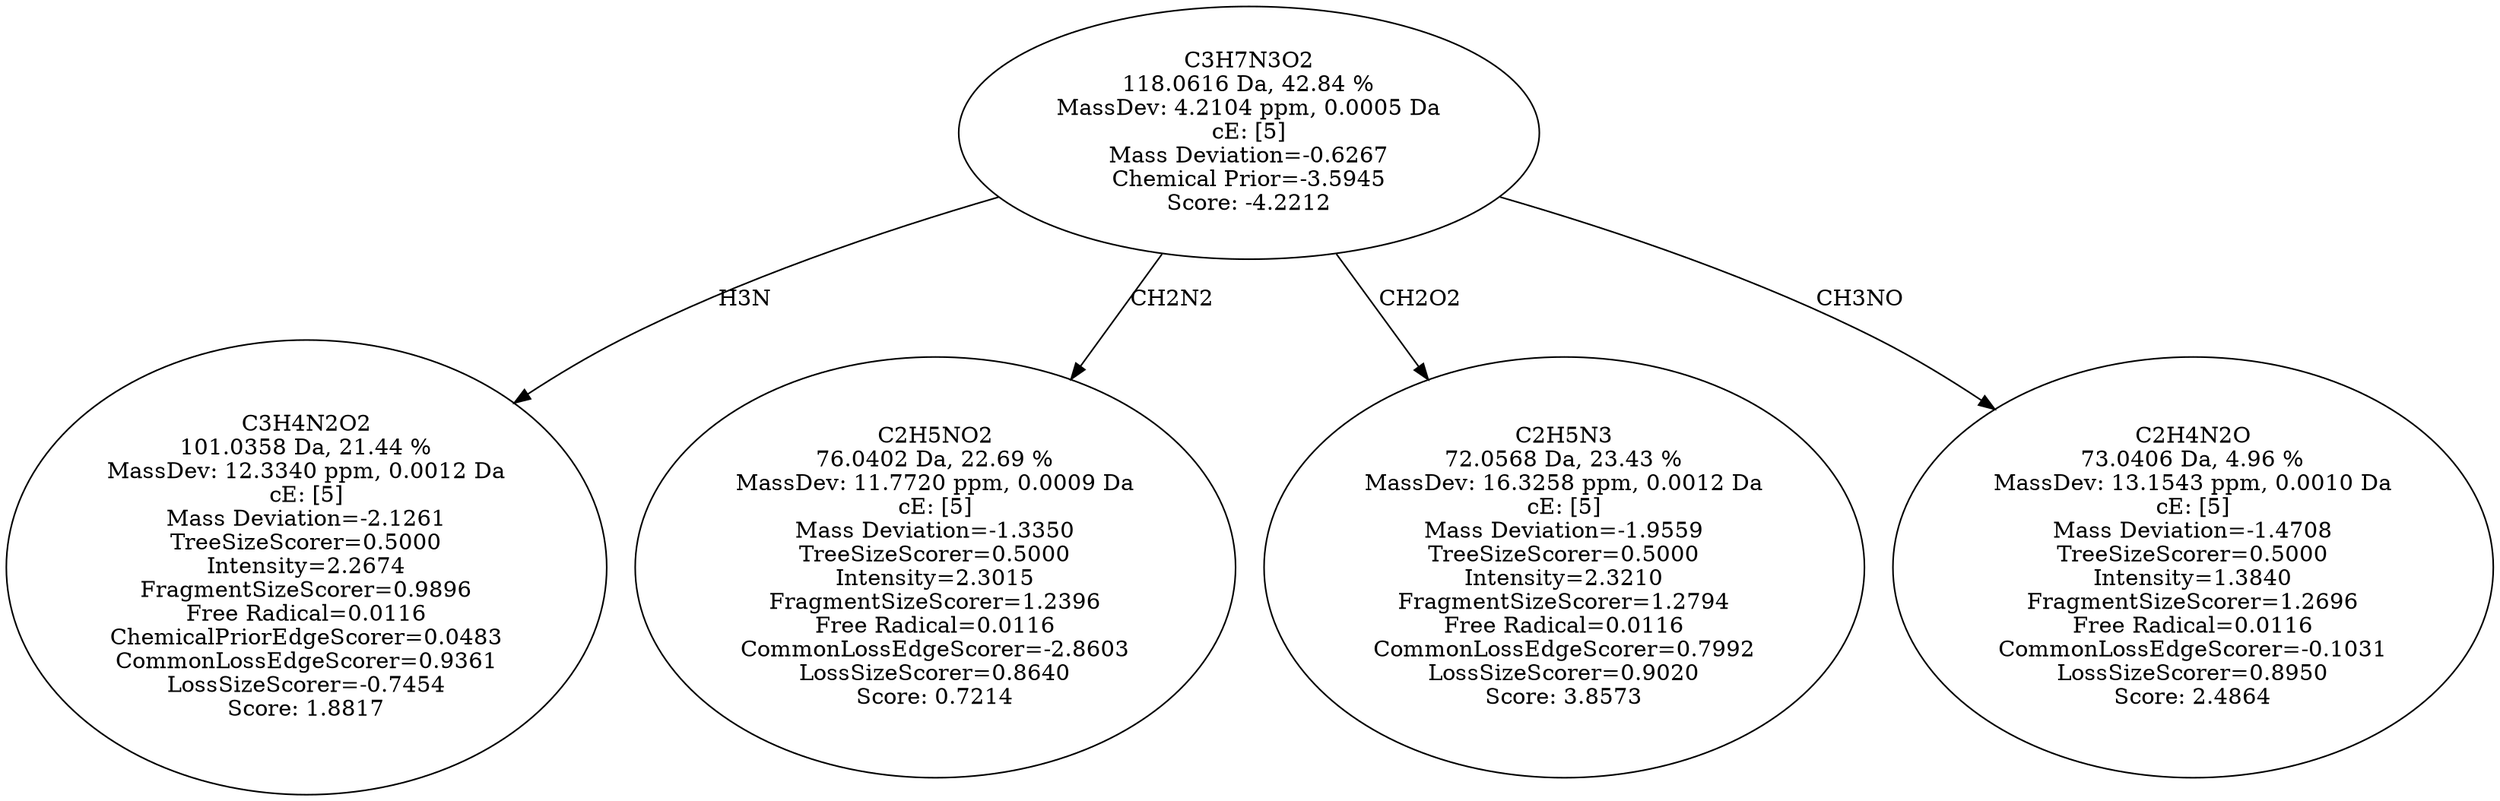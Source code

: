 strict digraph {
v1 [label="C3H4N2O2\n101.0358 Da, 21.44 %\nMassDev: 12.3340 ppm, 0.0012 Da\ncE: [5]\nMass Deviation=-2.1261\nTreeSizeScorer=0.5000\nIntensity=2.2674\nFragmentSizeScorer=0.9896\nFree Radical=0.0116\nChemicalPriorEdgeScorer=0.0483\nCommonLossEdgeScorer=0.9361\nLossSizeScorer=-0.7454\nScore: 1.8817"];
v2 [label="C2H5NO2\n76.0402 Da, 22.69 %\nMassDev: 11.7720 ppm, 0.0009 Da\ncE: [5]\nMass Deviation=-1.3350\nTreeSizeScorer=0.5000\nIntensity=2.3015\nFragmentSizeScorer=1.2396\nFree Radical=0.0116\nCommonLossEdgeScorer=-2.8603\nLossSizeScorer=0.8640\nScore: 0.7214"];
v3 [label="C2H5N3\n72.0568 Da, 23.43 %\nMassDev: 16.3258 ppm, 0.0012 Da\ncE: [5]\nMass Deviation=-1.9559\nTreeSizeScorer=0.5000\nIntensity=2.3210\nFragmentSizeScorer=1.2794\nFree Radical=0.0116\nCommonLossEdgeScorer=0.7992\nLossSizeScorer=0.9020\nScore: 3.8573"];
v4 [label="C2H4N2O\n73.0406 Da, 4.96 %\nMassDev: 13.1543 ppm, 0.0010 Da\ncE: [5]\nMass Deviation=-1.4708\nTreeSizeScorer=0.5000\nIntensity=1.3840\nFragmentSizeScorer=1.2696\nFree Radical=0.0116\nCommonLossEdgeScorer=-0.1031\nLossSizeScorer=0.8950\nScore: 2.4864"];
v5 [label="C3H7N3O2\n118.0616 Da, 42.84 %\nMassDev: 4.2104 ppm, 0.0005 Da\ncE: [5]\nMass Deviation=-0.6267\nChemical Prior=-3.5945\nScore: -4.2212"];
v5 -> v1 [label="H3N"];
v5 -> v2 [label="CH2N2"];
v5 -> v3 [label="CH2O2"];
v5 -> v4 [label="CH3NO"];
}